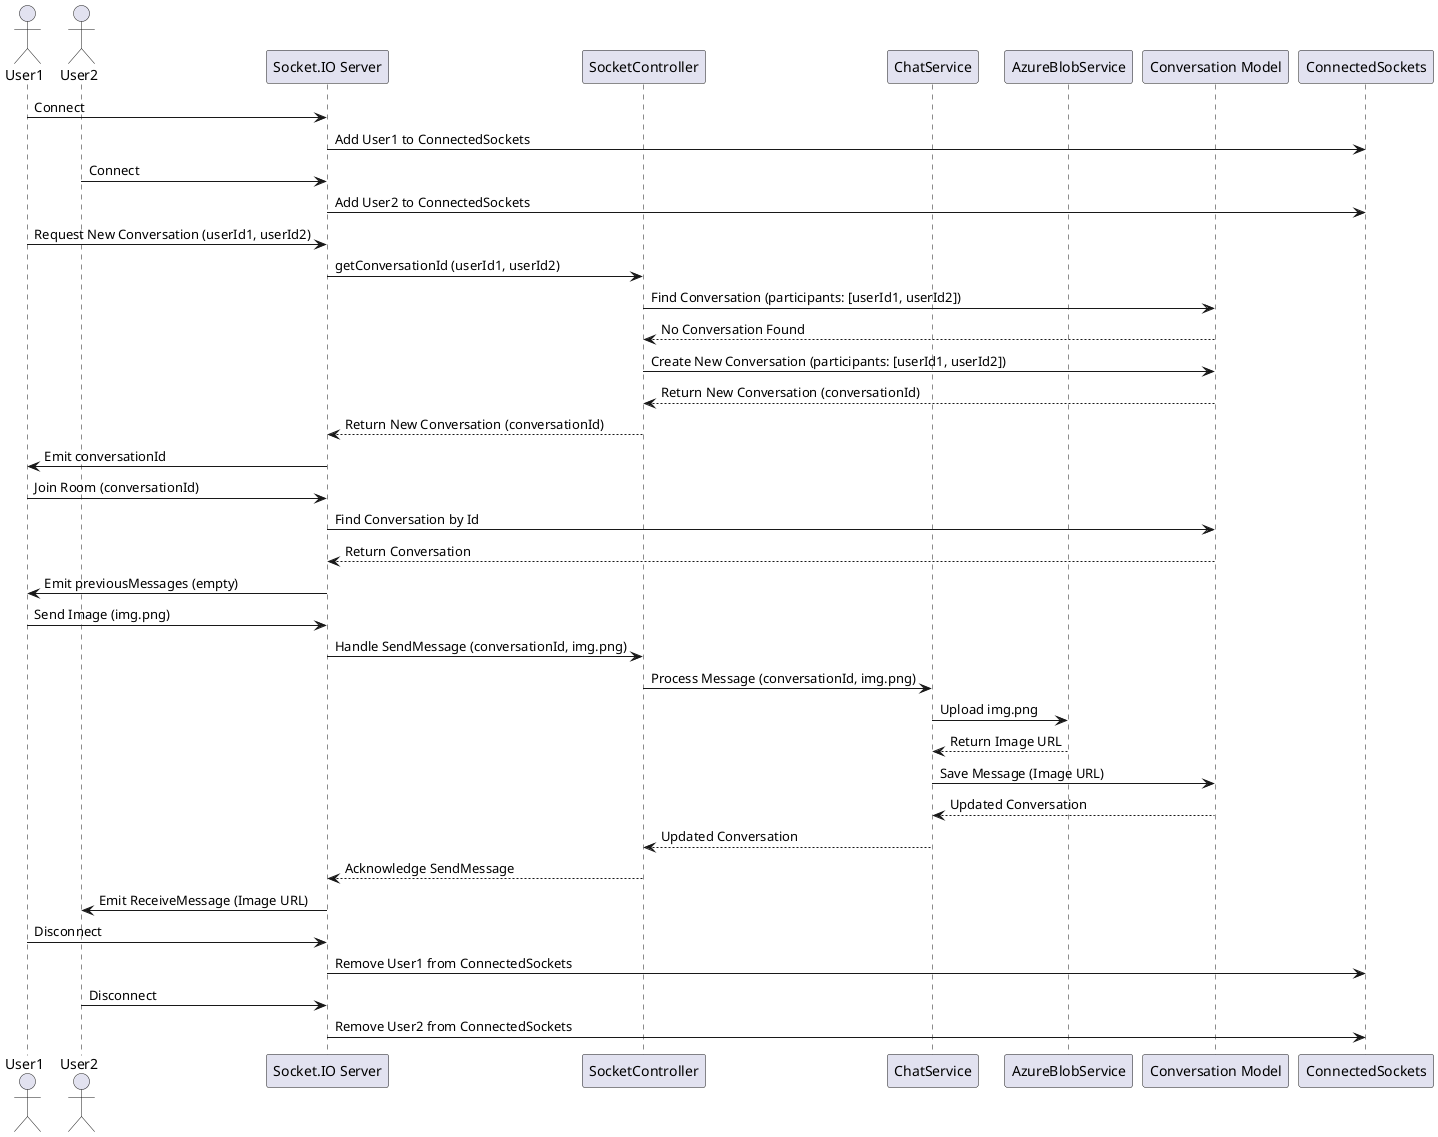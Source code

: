 @startuml
actor User1 as U1
actor User2 as U2
participant "Socket.IO Server" as SIO
participant "SocketController" as SC
participant "ChatService" as CS
participant "AzureBlobService" as ABS
participant "Conversation Model" as CM
participant "ConnectedSockets" as CSockets

U1 -> SIO: Connect
SIO -> CSockets: Add User1 to ConnectedSockets
U2 -> SIO: Connect
SIO -> CSockets: Add User2 to ConnectedSockets

U1 -> SIO: Request New Conversation (userId1, userId2)
SIO -> SC: getConversationId (userId1, userId2)
SC -> CM: Find Conversation (participants: [userId1, userId2])
CM --> SC: No Conversation Found
SC -> CM: Create New Conversation (participants: [userId1, userId2])
CM --> SC: Return New Conversation (conversationId)
SC --> SIO: Return New Conversation (conversationId)
SIO -> U1: Emit conversationId

U1 -> SIO: Join Room (conversationId)
SIO -> CM: Find Conversation by Id
CM --> SIO: Return Conversation
SIO -> U1: Emit previousMessages (empty)

U1 -> SIO: Send Image (img.png)
SIO -> SC: Handle SendMessage (conversationId, img.png)
SC -> CS: Process Message (conversationId, img.png)
CS -> ABS: Upload img.png
ABS --> CS: Return Image URL
CS -> CM: Save Message (Image URL)
CM --> CS: Updated Conversation
CS --> SC: Updated Conversation
SC --> SIO: Acknowledge SendMessage
SIO -> U2: Emit ReceiveMessage (Image URL)

U1 -> SIO: Disconnect
SIO -> CSockets: Remove User1 from ConnectedSockets
U2 -> SIO: Disconnect
SIO -> CSockets: Remove User2 from ConnectedSockets
@enduml
